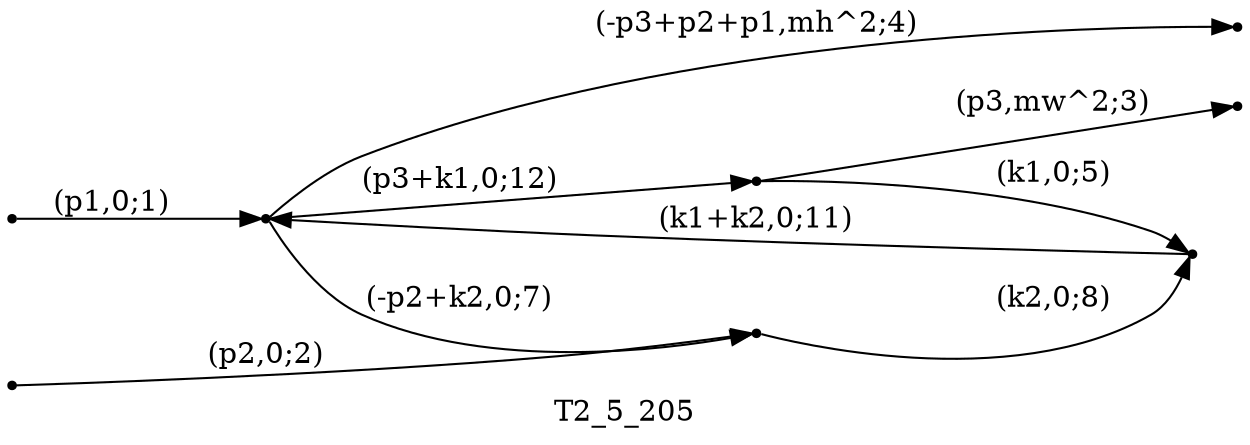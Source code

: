 digraph T2_5_205 {
  label="T2_5_205";
  rankdir="LR";
  subgraph edges {
    -1 -> 4 [label="(p1,0;1)"];
    -2 -> 1 [label="(p2,0;2)"];
    3 -> -3 [label="(p3,mw^2;3)"];
    4 -> -4 [label="(-p3+p2+p1,mh^2;4)"];
    3 -> 2 [label="(k1,0;5)"];
    4 -> 1 [label="(-p2+k2,0;7)"];
    1 -> 2 [label="(k2,0;8)"];
    2 -> 4 [label="(k1+k2,0;11)"];
    4 -> 3 [label="(p3+k1,0;12)"];
  }
  subgraph incoming { rank="source"; -1; -2; }
  subgraph outgoing { rank="sink"; -3; -4; }
-4 [shape=point];
-3 [shape=point];
-2 [shape=point];
-1 [shape=point];
1 [shape=point];
2 [shape=point];
3 [shape=point];
4 [shape=point];
}

